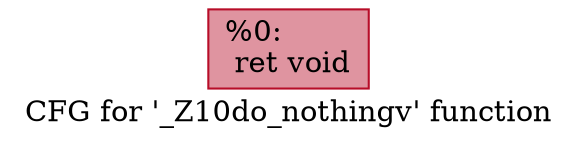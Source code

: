 digraph "CFG for '_Z10do_nothingv' function" {
	label="CFG for '_Z10do_nothingv' function";

	Node0x6453160 [shape=record,color="#b70d28ff", style=filled, fillcolor="#b70d2870",label="{%0:\l  ret void\l}"];
}
